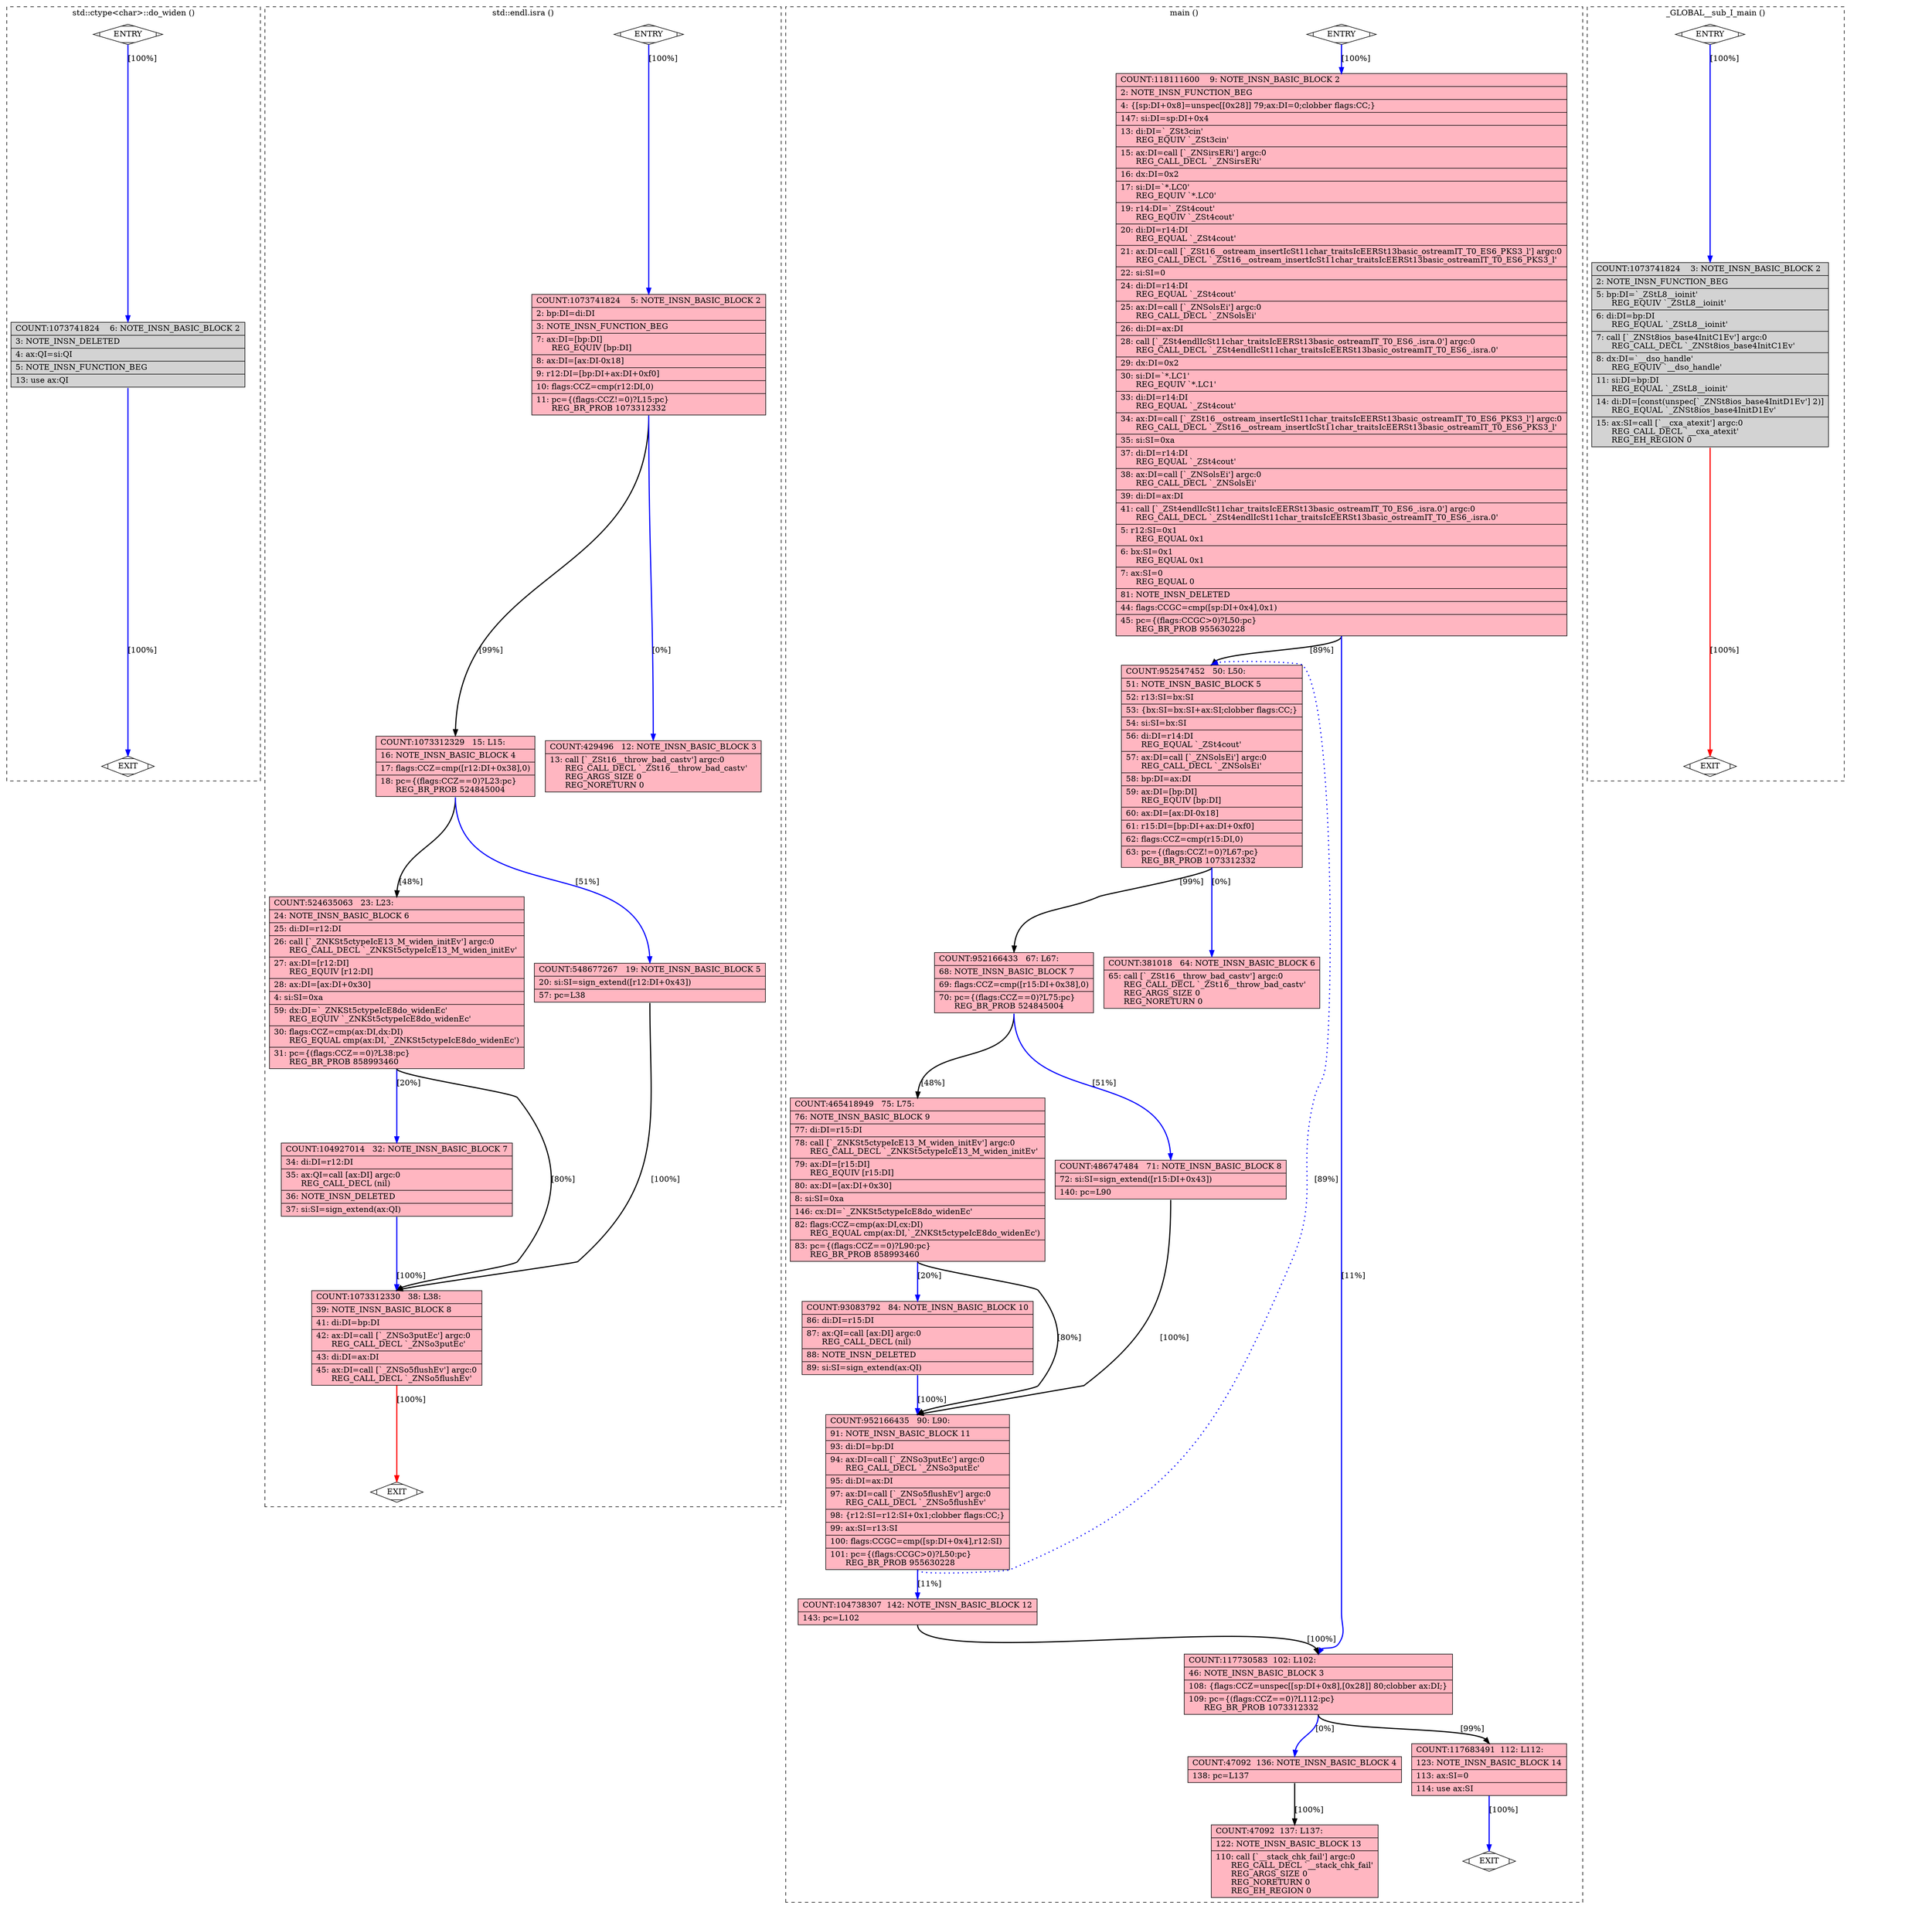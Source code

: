 digraph "a-fib.cpp.300r.ree" {
overlap=false;
subgraph "cluster_std::ctype<char>::do_widen" {
	style="dashed";
	color="black";
	label="std::ctype<char>::do_widen ()";
	fn_1565_basic_block_0 [shape=Mdiamond,style=filled,fillcolor=white,label="ENTRY"];

	fn_1565_basic_block_2 [shape=record,style=filled,fillcolor=lightgrey,label="{COUNT:1073741824\ \ \ \ 6:\ NOTE_INSN_BASIC_BLOCK\ 2\l\
|\ \ \ \ 3:\ NOTE_INSN_DELETED\l\
|\ \ \ \ 4:\ ax:QI=si:QI\l\
|\ \ \ \ 5:\ NOTE_INSN_FUNCTION_BEG\l\
|\ \ \ 13:\ use\ ax:QI\l\
}"];

	fn_1565_basic_block_1 [shape=Mdiamond,style=filled,fillcolor=white,label="EXIT"];

	fn_1565_basic_block_0:s -> fn_1565_basic_block_2:n [style="solid,bold",color=blue,weight=100,constraint=true,label="[100%]"];
	fn_1565_basic_block_2:s -> fn_1565_basic_block_1:n [style="solid,bold",color=blue,weight=100,constraint=true,label="[100%]"];
	fn_1565_basic_block_0:s -> fn_1565_basic_block_1:n [style="invis",constraint=true];
}
subgraph "cluster_std::endl.isra" {
	style="dashed";
	color="black";
	label="std::endl.isra ()";
	fn_2306_basic_block_0 [shape=Mdiamond,style=filled,fillcolor=white,label="ENTRY"];

	fn_2306_basic_block_2 [shape=record,style=filled,fillcolor=lightpink,label="{COUNT:1073741824\ \ \ \ 5:\ NOTE_INSN_BASIC_BLOCK\ 2\l\
|\ \ \ \ 2:\ bp:DI=di:DI\l\
|\ \ \ \ 3:\ NOTE_INSN_FUNCTION_BEG\l\
|\ \ \ \ 7:\ ax:DI=[bp:DI]\l\
\ \ \ \ \ \ REG_EQUIV\ [bp:DI]\l\
|\ \ \ \ 8:\ ax:DI=[ax:DI-0x18]\l\
|\ \ \ \ 9:\ r12:DI=[bp:DI+ax:DI+0xf0]\l\
|\ \ \ 10:\ flags:CCZ=cmp(r12:DI,0)\l\
|\ \ \ 11:\ pc=\{(flags:CCZ!=0)?L15:pc\}\l\
\ \ \ \ \ \ REG_BR_PROB\ 1073312332\l\
}"];

	fn_2306_basic_block_4 [shape=record,style=filled,fillcolor=lightpink,label="{COUNT:1073312329\ \ \ 15:\ L15:\l\
|\ \ \ 16:\ NOTE_INSN_BASIC_BLOCK\ 4\l\
|\ \ \ 17:\ flags:CCZ=cmp([r12:DI+0x38],0)\l\
|\ \ \ 18:\ pc=\{(flags:CCZ==0)?L23:pc\}\l\
\ \ \ \ \ \ REG_BR_PROB\ 524845004\l\
}"];

	fn_2306_basic_block_6 [shape=record,style=filled,fillcolor=lightpink,label="{COUNT:524635063\ \ \ 23:\ L23:\l\
|\ \ \ 24:\ NOTE_INSN_BASIC_BLOCK\ 6\l\
|\ \ \ 25:\ di:DI=r12:DI\l\
|\ \ \ 26:\ call\ [`_ZNKSt5ctypeIcE13_M_widen_initEv']\ argc:0\l\
\ \ \ \ \ \ REG_CALL_DECL\ `_ZNKSt5ctypeIcE13_M_widen_initEv'\l\
|\ \ \ 27:\ ax:DI=[r12:DI]\l\
\ \ \ \ \ \ REG_EQUIV\ [r12:DI]\l\
|\ \ \ 28:\ ax:DI=[ax:DI+0x30]\l\
|\ \ \ \ 4:\ si:SI=0xa\l\
|\ \ \ 59:\ dx:DI=`_ZNKSt5ctypeIcE8do_widenEc'\l\
\ \ \ \ \ \ REG_EQUIV\ `_ZNKSt5ctypeIcE8do_widenEc'\l\
|\ \ \ 30:\ flags:CCZ=cmp(ax:DI,dx:DI)\l\
\ \ \ \ \ \ REG_EQUAL\ cmp(ax:DI,`_ZNKSt5ctypeIcE8do_widenEc')\l\
|\ \ \ 31:\ pc=\{(flags:CCZ==0)?L38:pc\}\l\
\ \ \ \ \ \ REG_BR_PROB\ 858993460\l\
}"];

	fn_2306_basic_block_7 [shape=record,style=filled,fillcolor=lightpink,label="{COUNT:104927014\ \ \ 32:\ NOTE_INSN_BASIC_BLOCK\ 7\l\
|\ \ \ 34:\ di:DI=r12:DI\l\
|\ \ \ 35:\ ax:QI=call\ [ax:DI]\ argc:0\l\
\ \ \ \ \ \ REG_CALL_DECL\ (nil)\l\
|\ \ \ 36:\ NOTE_INSN_DELETED\l\
|\ \ \ 37:\ si:SI=sign_extend(ax:QI)\l\
}"];

	fn_2306_basic_block_5 [shape=record,style=filled,fillcolor=lightpink,label="{COUNT:548677267\ \ \ 19:\ NOTE_INSN_BASIC_BLOCK\ 5\l\
|\ \ \ 20:\ si:SI=sign_extend([r12:DI+0x43])\l\
|\ \ \ 57:\ pc=L38\l\
}"];

	fn_2306_basic_block_8 [shape=record,style=filled,fillcolor=lightpink,label="{COUNT:1073312330\ \ \ 38:\ L38:\l\
|\ \ \ 39:\ NOTE_INSN_BASIC_BLOCK\ 8\l\
|\ \ \ 41:\ di:DI=bp:DI\l\
|\ \ \ 42:\ ax:DI=call\ [`_ZNSo3putEc']\ argc:0\l\
\ \ \ \ \ \ REG_CALL_DECL\ `_ZNSo3putEc'\l\
|\ \ \ 43:\ di:DI=ax:DI\l\
|\ \ \ 45:\ ax:DI=call\ [`_ZNSo5flushEv']\ argc:0\l\
\ \ \ \ \ \ REG_CALL_DECL\ `_ZNSo5flushEv'\l\
}"];

	fn_2306_basic_block_3 [shape=record,style=filled,fillcolor=lightpink,label="{COUNT:429496\ \ \ 12:\ NOTE_INSN_BASIC_BLOCK\ 3\l\
|\ \ \ 13:\ call\ [`_ZSt16__throw_bad_castv']\ argc:0\l\
\ \ \ \ \ \ REG_CALL_DECL\ `_ZSt16__throw_bad_castv'\l\
\ \ \ \ \ \ REG_ARGS_SIZE\ 0\l\
\ \ \ \ \ \ REG_NORETURN\ 0\l\
}"];

	fn_2306_basic_block_1 [shape=Mdiamond,style=filled,fillcolor=white,label="EXIT"];

	fn_2306_basic_block_0:s -> fn_2306_basic_block_2:n [style="solid,bold",color=blue,weight=100,constraint=true,label="[100%]"];
	fn_2306_basic_block_2:s -> fn_2306_basic_block_3:n [style="solid,bold",color=blue,weight=100,constraint=true,label="[0%]"];
	fn_2306_basic_block_2:s -> fn_2306_basic_block_4:n [style="solid,bold",color=black,weight=10,constraint=true,label="[99%]"];
	fn_2306_basic_block_4:s -> fn_2306_basic_block_5:n [style="solid,bold",color=blue,weight=100,constraint=true,label="[51%]"];
	fn_2306_basic_block_4:s -> fn_2306_basic_block_6:n [style="solid,bold",color=black,weight=10,constraint=true,label="[48%]"];
	fn_2306_basic_block_5:s -> fn_2306_basic_block_8:n [style="solid,bold",color=black,weight=10,constraint=true,label="[100%]"];
	fn_2306_basic_block_6:s -> fn_2306_basic_block_8:n [style="solid,bold",color=black,weight=10,constraint=true,label="[80%]"];
	fn_2306_basic_block_6:s -> fn_2306_basic_block_7:n [style="solid,bold",color=blue,weight=100,constraint=true,label="[20%]"];
	fn_2306_basic_block_7:s -> fn_2306_basic_block_8:n [style="solid,bold",color=blue,weight=100,constraint=true,label="[100%]"];
	fn_2306_basic_block_8:s -> fn_2306_basic_block_1:n [style="solid,bold",color=red,weight=10,constraint=true,label="[100%]"];
	fn_2306_basic_block_0:s -> fn_2306_basic_block_1:n [style="invis",constraint=true];
}
subgraph "cluster_main" {
	style="dashed";
	color="black";
	label="main ()";
	fn_1812_basic_block_0 [shape=Mdiamond,style=filled,fillcolor=white,label="ENTRY"];

	fn_1812_basic_block_2 [shape=record,style=filled,fillcolor=lightpink,label="{COUNT:118111600\ \ \ \ 9:\ NOTE_INSN_BASIC_BLOCK\ 2\l\
|\ \ \ \ 2:\ NOTE_INSN_FUNCTION_BEG\l\
|\ \ \ \ 4:\ \{[sp:DI+0x8]=unspec[[0x28]]\ 79;ax:DI=0;clobber\ flags:CC;\}\l\
|\ \ 147:\ si:DI=sp:DI+0x4\l\
|\ \ \ 13:\ di:DI=`_ZSt3cin'\l\
\ \ \ \ \ \ REG_EQUIV\ `_ZSt3cin'\l\
|\ \ \ 15:\ ax:DI=call\ [`_ZNSirsERi']\ argc:0\l\
\ \ \ \ \ \ REG_CALL_DECL\ `_ZNSirsERi'\l\
|\ \ \ 16:\ dx:DI=0x2\l\
|\ \ \ 17:\ si:DI=`*.LC0'\l\
\ \ \ \ \ \ REG_EQUIV\ `*.LC0'\l\
|\ \ \ 19:\ r14:DI=`_ZSt4cout'\l\
\ \ \ \ \ \ REG_EQUIV\ `_ZSt4cout'\l\
|\ \ \ 20:\ di:DI=r14:DI\l\
\ \ \ \ \ \ REG_EQUAL\ `_ZSt4cout'\l\
|\ \ \ 21:\ ax:DI=call\ [`_ZSt16__ostream_insertIcSt11char_traitsIcEERSt13basic_ostreamIT_T0_ES6_PKS3_l']\ argc:0\l\
\ \ \ \ \ \ REG_CALL_DECL\ `_ZSt16__ostream_insertIcSt11char_traitsIcEERSt13basic_ostreamIT_T0_ES6_PKS3_l'\l\
|\ \ \ 22:\ si:SI=0\l\
|\ \ \ 24:\ di:DI=r14:DI\l\
\ \ \ \ \ \ REG_EQUAL\ `_ZSt4cout'\l\
|\ \ \ 25:\ ax:DI=call\ [`_ZNSolsEi']\ argc:0\l\
\ \ \ \ \ \ REG_CALL_DECL\ `_ZNSolsEi'\l\
|\ \ \ 26:\ di:DI=ax:DI\l\
|\ \ \ 28:\ call\ [`_ZSt4endlIcSt11char_traitsIcEERSt13basic_ostreamIT_T0_ES6_.isra.0']\ argc:0\l\
\ \ \ \ \ \ REG_CALL_DECL\ `_ZSt4endlIcSt11char_traitsIcEERSt13basic_ostreamIT_T0_ES6_.isra.0'\l\
|\ \ \ 29:\ dx:DI=0x2\l\
|\ \ \ 30:\ si:DI=`*.LC1'\l\
\ \ \ \ \ \ REG_EQUIV\ `*.LC1'\l\
|\ \ \ 33:\ di:DI=r14:DI\l\
\ \ \ \ \ \ REG_EQUAL\ `_ZSt4cout'\l\
|\ \ \ 34:\ ax:DI=call\ [`_ZSt16__ostream_insertIcSt11char_traitsIcEERSt13basic_ostreamIT_T0_ES6_PKS3_l']\ argc:0\l\
\ \ \ \ \ \ REG_CALL_DECL\ `_ZSt16__ostream_insertIcSt11char_traitsIcEERSt13basic_ostreamIT_T0_ES6_PKS3_l'\l\
|\ \ \ 35:\ si:SI=0xa\l\
|\ \ \ 37:\ di:DI=r14:DI\l\
\ \ \ \ \ \ REG_EQUAL\ `_ZSt4cout'\l\
|\ \ \ 38:\ ax:DI=call\ [`_ZNSolsEi']\ argc:0\l\
\ \ \ \ \ \ REG_CALL_DECL\ `_ZNSolsEi'\l\
|\ \ \ 39:\ di:DI=ax:DI\l\
|\ \ \ 41:\ call\ [`_ZSt4endlIcSt11char_traitsIcEERSt13basic_ostreamIT_T0_ES6_.isra.0']\ argc:0\l\
\ \ \ \ \ \ REG_CALL_DECL\ `_ZSt4endlIcSt11char_traitsIcEERSt13basic_ostreamIT_T0_ES6_.isra.0'\l\
|\ \ \ \ 5:\ r12:SI=0x1\l\
\ \ \ \ \ \ REG_EQUAL\ 0x1\l\
|\ \ \ \ 6:\ bx:SI=0x1\l\
\ \ \ \ \ \ REG_EQUAL\ 0x1\l\
|\ \ \ \ 7:\ ax:SI=0\l\
\ \ \ \ \ \ REG_EQUAL\ 0\l\
|\ \ \ 81:\ NOTE_INSN_DELETED\l\
|\ \ \ 44:\ flags:CCGC=cmp([sp:DI+0x4],0x1)\l\
|\ \ \ 45:\ pc=\{(flags:CCGC\>0)?L50:pc\}\l\
\ \ \ \ \ \ REG_BR_PROB\ 955630228\l\
}"];

	fn_1812_basic_block_5 [shape=record,style=filled,fillcolor=lightpink,label="{COUNT:952547452\ \ \ 50:\ L50:\l\
|\ \ \ 51:\ NOTE_INSN_BASIC_BLOCK\ 5\l\
|\ \ \ 52:\ r13:SI=bx:SI\l\
|\ \ \ 53:\ \{bx:SI=bx:SI+ax:SI;clobber\ flags:CC;\}\l\
|\ \ \ 54:\ si:SI=bx:SI\l\
|\ \ \ 56:\ di:DI=r14:DI\l\
\ \ \ \ \ \ REG_EQUAL\ `_ZSt4cout'\l\
|\ \ \ 57:\ ax:DI=call\ [`_ZNSolsEi']\ argc:0\l\
\ \ \ \ \ \ REG_CALL_DECL\ `_ZNSolsEi'\l\
|\ \ \ 58:\ bp:DI=ax:DI\l\
|\ \ \ 59:\ ax:DI=[bp:DI]\l\
\ \ \ \ \ \ REG_EQUIV\ [bp:DI]\l\
|\ \ \ 60:\ ax:DI=[ax:DI-0x18]\l\
|\ \ \ 61:\ r15:DI=[bp:DI+ax:DI+0xf0]\l\
|\ \ \ 62:\ flags:CCZ=cmp(r15:DI,0)\l\
|\ \ \ 63:\ pc=\{(flags:CCZ!=0)?L67:pc\}\l\
\ \ \ \ \ \ REG_BR_PROB\ 1073312332\l\
}"];

	fn_1812_basic_block_7 [shape=record,style=filled,fillcolor=lightpink,label="{COUNT:952166433\ \ \ 67:\ L67:\l\
|\ \ \ 68:\ NOTE_INSN_BASIC_BLOCK\ 7\l\
|\ \ \ 69:\ flags:CCZ=cmp([r15:DI+0x38],0)\l\
|\ \ \ 70:\ pc=\{(flags:CCZ==0)?L75:pc\}\l\
\ \ \ \ \ \ REG_BR_PROB\ 524845004\l\
}"];

	fn_1812_basic_block_9 [shape=record,style=filled,fillcolor=lightpink,label="{COUNT:465418949\ \ \ 75:\ L75:\l\
|\ \ \ 76:\ NOTE_INSN_BASIC_BLOCK\ 9\l\
|\ \ \ 77:\ di:DI=r15:DI\l\
|\ \ \ 78:\ call\ [`_ZNKSt5ctypeIcE13_M_widen_initEv']\ argc:0\l\
\ \ \ \ \ \ REG_CALL_DECL\ `_ZNKSt5ctypeIcE13_M_widen_initEv'\l\
|\ \ \ 79:\ ax:DI=[r15:DI]\l\
\ \ \ \ \ \ REG_EQUIV\ [r15:DI]\l\
|\ \ \ 80:\ ax:DI=[ax:DI+0x30]\l\
|\ \ \ \ 8:\ si:SI=0xa\l\
|\ \ 146:\ cx:DI=`_ZNKSt5ctypeIcE8do_widenEc'\l\
|\ \ \ 82:\ flags:CCZ=cmp(ax:DI,cx:DI)\l\
\ \ \ \ \ \ REG_EQUAL\ cmp(ax:DI,`_ZNKSt5ctypeIcE8do_widenEc')\l\
|\ \ \ 83:\ pc=\{(flags:CCZ==0)?L90:pc\}\l\
\ \ \ \ \ \ REG_BR_PROB\ 858993460\l\
}"];

	fn_1812_basic_block_10 [shape=record,style=filled,fillcolor=lightpink,label="{COUNT:93083792\ \ \ 84:\ NOTE_INSN_BASIC_BLOCK\ 10\l\
|\ \ \ 86:\ di:DI=r15:DI\l\
|\ \ \ 87:\ ax:QI=call\ [ax:DI]\ argc:0\l\
\ \ \ \ \ \ REG_CALL_DECL\ (nil)\l\
|\ \ \ 88:\ NOTE_INSN_DELETED\l\
|\ \ \ 89:\ si:SI=sign_extend(ax:QI)\l\
}"];

	fn_1812_basic_block_8 [shape=record,style=filled,fillcolor=lightpink,label="{COUNT:486747484\ \ \ 71:\ NOTE_INSN_BASIC_BLOCK\ 8\l\
|\ \ \ 72:\ si:SI=sign_extend([r15:DI+0x43])\l\
|\ \ 140:\ pc=L90\l\
}"];

	fn_1812_basic_block_11 [shape=record,style=filled,fillcolor=lightpink,label="{COUNT:952166435\ \ \ 90:\ L90:\l\
|\ \ \ 91:\ NOTE_INSN_BASIC_BLOCK\ 11\l\
|\ \ \ 93:\ di:DI=bp:DI\l\
|\ \ \ 94:\ ax:DI=call\ [`_ZNSo3putEc']\ argc:0\l\
\ \ \ \ \ \ REG_CALL_DECL\ `_ZNSo3putEc'\l\
|\ \ \ 95:\ di:DI=ax:DI\l\
|\ \ \ 97:\ ax:DI=call\ [`_ZNSo5flushEv']\ argc:0\l\
\ \ \ \ \ \ REG_CALL_DECL\ `_ZNSo5flushEv'\l\
|\ \ \ 98:\ \{r12:SI=r12:SI+0x1;clobber\ flags:CC;\}\l\
|\ \ \ 99:\ ax:SI=r13:SI\l\
|\ \ 100:\ flags:CCGC=cmp([sp:DI+0x4],r12:SI)\l\
|\ \ 101:\ pc=\{(flags:CCGC\>0)?L50:pc\}\l\
\ \ \ \ \ \ REG_BR_PROB\ 955630228\l\
}"];

	fn_1812_basic_block_12 [shape=record,style=filled,fillcolor=lightpink,label="{COUNT:104738307\ \ 142:\ NOTE_INSN_BASIC_BLOCK\ 12\l\
|\ \ 143:\ pc=L102\l\
}"];

	fn_1812_basic_block_3 [shape=record,style=filled,fillcolor=lightpink,label="{COUNT:117730583\ \ 102:\ L102:\l\
|\ \ \ 46:\ NOTE_INSN_BASIC_BLOCK\ 3\l\
|\ \ 108:\ \{flags:CCZ=unspec[[sp:DI+0x8],[0x28]]\ 80;clobber\ ax:DI;\}\l\
|\ \ 109:\ pc=\{(flags:CCZ==0)?L112:pc\}\l\
\ \ \ \ \ \ REG_BR_PROB\ 1073312332\l\
}"];

	fn_1812_basic_block_4 [shape=record,style=filled,fillcolor=lightpink,label="{COUNT:47092\ \ 136:\ NOTE_INSN_BASIC_BLOCK\ 4\l\
|\ \ 138:\ pc=L137\l\
}"];

	fn_1812_basic_block_13 [shape=record,style=filled,fillcolor=lightpink,label="{COUNT:47092\ \ 137:\ L137:\l\
|\ \ 122:\ NOTE_INSN_BASIC_BLOCK\ 13\l\
|\ \ 110:\ call\ [`__stack_chk_fail']\ argc:0\l\
\ \ \ \ \ \ REG_CALL_DECL\ `__stack_chk_fail'\l\
\ \ \ \ \ \ REG_ARGS_SIZE\ 0\l\
\ \ \ \ \ \ REG_NORETURN\ 0\l\
\ \ \ \ \ \ REG_EH_REGION\ 0\l\
}"];

	fn_1812_basic_block_14 [shape=record,style=filled,fillcolor=lightpink,label="{COUNT:117683491\ \ 112:\ L112:\l\
|\ \ 123:\ NOTE_INSN_BASIC_BLOCK\ 14\l\
|\ \ 113:\ ax:SI=0\l\
|\ \ 114:\ use\ ax:SI\l\
}"];

	fn_1812_basic_block_6 [shape=record,style=filled,fillcolor=lightpink,label="{COUNT:381018\ \ \ 64:\ NOTE_INSN_BASIC_BLOCK\ 6\l\
|\ \ \ 65:\ call\ [`_ZSt16__throw_bad_castv']\ argc:0\l\
\ \ \ \ \ \ REG_CALL_DECL\ `_ZSt16__throw_bad_castv'\l\
\ \ \ \ \ \ REG_ARGS_SIZE\ 0\l\
\ \ \ \ \ \ REG_NORETURN\ 0\l\
}"];

	fn_1812_basic_block_1 [shape=Mdiamond,style=filled,fillcolor=white,label="EXIT"];

	fn_1812_basic_block_0:s -> fn_1812_basic_block_2:n [style="solid,bold",color=blue,weight=100,constraint=true,label="[100%]"];
	fn_1812_basic_block_2:s -> fn_1812_basic_block_5:n [style="solid,bold",color=black,weight=10,constraint=true,label="[89%]"];
	fn_1812_basic_block_2:s -> fn_1812_basic_block_3:n [style="solid,bold",color=blue,weight=100,constraint=true,label="[11%]"];
	fn_1812_basic_block_3:s -> fn_1812_basic_block_14:n [style="solid,bold",color=black,weight=10,constraint=true,label="[99%]"];
	fn_1812_basic_block_3:s -> fn_1812_basic_block_4:n [style="solid,bold",color=blue,weight=100,constraint=true,label="[0%]"];
	fn_1812_basic_block_4:s -> fn_1812_basic_block_13:n [style="solid,bold",color=black,weight=10,constraint=true,label="[100%]"];
	fn_1812_basic_block_5:s -> fn_1812_basic_block_6:n [style="solid,bold",color=blue,weight=100,constraint=true,label="[0%]"];
	fn_1812_basic_block_5:s -> fn_1812_basic_block_7:n [style="solid,bold",color=black,weight=10,constraint=true,label="[99%]"];
	fn_1812_basic_block_7:s -> fn_1812_basic_block_8:n [style="solid,bold",color=blue,weight=100,constraint=true,label="[51%]"];
	fn_1812_basic_block_7:s -> fn_1812_basic_block_9:n [style="solid,bold",color=black,weight=10,constraint=true,label="[48%]"];
	fn_1812_basic_block_8:s -> fn_1812_basic_block_11:n [style="solid,bold",color=black,weight=10,constraint=true,label="[100%]"];
	fn_1812_basic_block_9:s -> fn_1812_basic_block_11:n [style="solid,bold",color=black,weight=10,constraint=true,label="[80%]"];
	fn_1812_basic_block_9:s -> fn_1812_basic_block_10:n [style="solid,bold",color=blue,weight=100,constraint=true,label="[20%]"];
	fn_1812_basic_block_10:s -> fn_1812_basic_block_11:n [style="solid,bold",color=blue,weight=100,constraint=true,label="[100%]"];
	fn_1812_basic_block_11:s -> fn_1812_basic_block_5:n [style="dotted,bold",color=blue,weight=10,constraint=false,label="[89%]"];
	fn_1812_basic_block_11:s -> fn_1812_basic_block_12:n [style="solid,bold",color=blue,weight=100,constraint=true,label="[11%]"];
	fn_1812_basic_block_12:s -> fn_1812_basic_block_3:n [style="solid,bold",color=black,weight=10,constraint=true,label="[100%]"];
	fn_1812_basic_block_14:s -> fn_1812_basic_block_1:n [style="solid,bold",color=blue,weight=100,constraint=true,label="[100%]"];
	fn_1812_basic_block_0:s -> fn_1812_basic_block_1:n [style="invis",constraint=true];
}
subgraph "cluster__GLOBAL__sub_I_main" {
	style="dashed";
	color="black";
	label="_GLOBAL__sub_I_main ()";
	fn_2302_basic_block_0 [shape=Mdiamond,style=filled,fillcolor=white,label="ENTRY"];

	fn_2302_basic_block_2 [shape=record,style=filled,fillcolor=lightgrey,label="{COUNT:1073741824\ \ \ \ 3:\ NOTE_INSN_BASIC_BLOCK\ 2\l\
|\ \ \ \ 2:\ NOTE_INSN_FUNCTION_BEG\l\
|\ \ \ \ 5:\ bp:DI=`_ZStL8__ioinit'\l\
\ \ \ \ \ \ REG_EQUIV\ `_ZStL8__ioinit'\l\
|\ \ \ \ 6:\ di:DI=bp:DI\l\
\ \ \ \ \ \ REG_EQUAL\ `_ZStL8__ioinit'\l\
|\ \ \ \ 7:\ call\ [`_ZNSt8ios_base4InitC1Ev']\ argc:0\l\
\ \ \ \ \ \ REG_CALL_DECL\ `_ZNSt8ios_base4InitC1Ev'\l\
|\ \ \ \ 8:\ dx:DI=`__dso_handle'\l\
\ \ \ \ \ \ REG_EQUIV\ `__dso_handle'\l\
|\ \ \ 11:\ si:DI=bp:DI\l\
\ \ \ \ \ \ REG_EQUAL\ `_ZStL8__ioinit'\l\
|\ \ \ 14:\ di:DI=[const(unspec[`_ZNSt8ios_base4InitD1Ev']\ 2)]\l\
\ \ \ \ \ \ REG_EQUAL\ `_ZNSt8ios_base4InitD1Ev'\l\
|\ \ \ 15:\ ax:SI=call\ [`__cxa_atexit']\ argc:0\l\
\ \ \ \ \ \ REG_CALL_DECL\ `__cxa_atexit'\l\
\ \ \ \ \ \ REG_EH_REGION\ 0\l\
}"];

	fn_2302_basic_block_1 [shape=Mdiamond,style=filled,fillcolor=white,label="EXIT"];

	fn_2302_basic_block_0:s -> fn_2302_basic_block_2:n [style="solid,bold",color=blue,weight=100,constraint=true,label="[100%]"];
	fn_2302_basic_block_2:s -> fn_2302_basic_block_1:n [style="solid,bold",color=red,weight=10,constraint=true,label="[100%]"];
	fn_2302_basic_block_0:s -> fn_2302_basic_block_1:n [style="invis",constraint=true];
}
}
